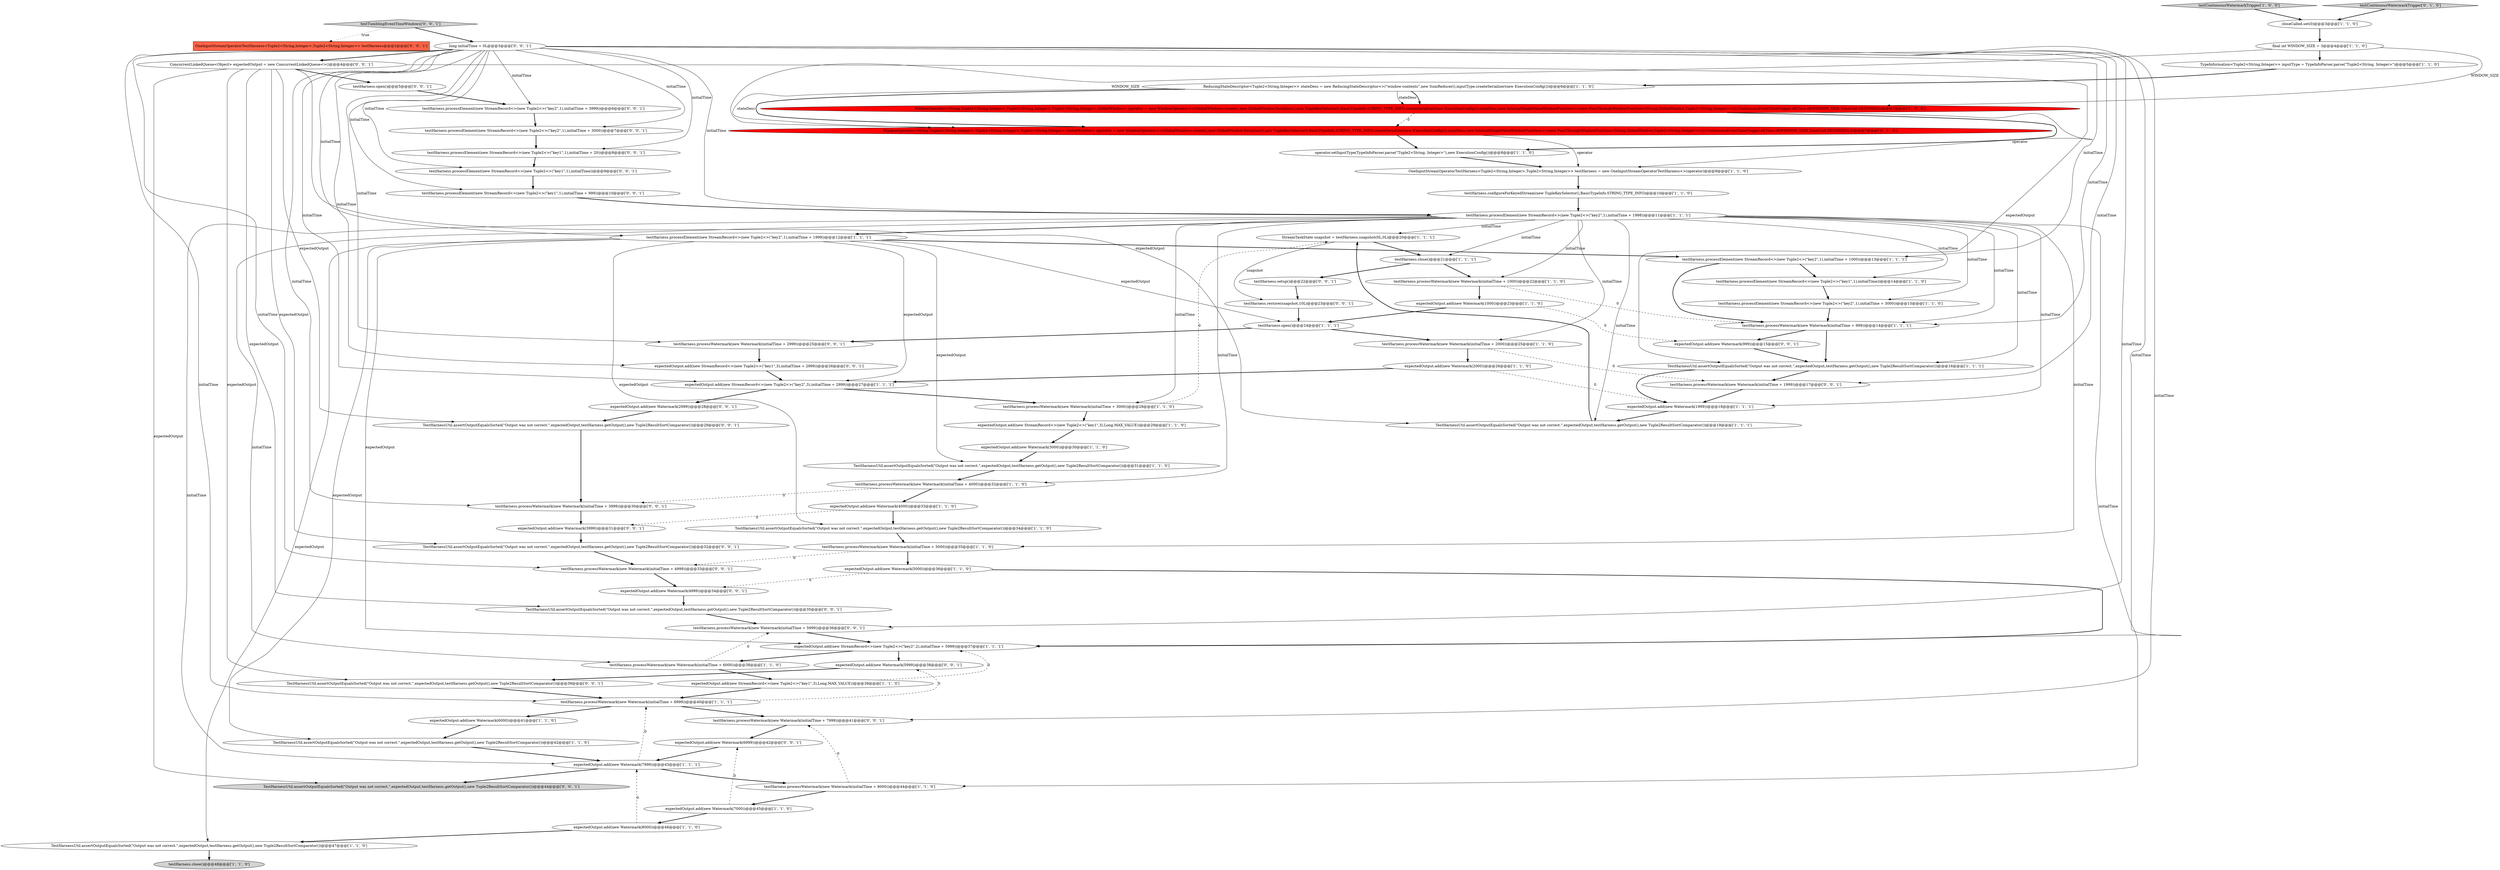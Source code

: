 digraph {
24 [style = filled, label = "StreamTaskState snapshot = testHarness.snapshot(0L,0L)@@@20@@@['1', '1', '1']", fillcolor = white, shape = ellipse image = "AAA0AAABBB1BBB"];
2 [style = filled, label = "testHarness.open()@@@24@@@['1', '1', '1']", fillcolor = white, shape = ellipse image = "AAA0AAABBB1BBB"];
13 [style = filled, label = "testHarness.processWatermark(new Watermark(initialTime + 8000))@@@44@@@['1', '1', '0']", fillcolor = white, shape = ellipse image = "AAA0AAABBB1BBB"];
41 [style = filled, label = "testHarness.processWatermark(new Watermark(initialTime + 1000))@@@22@@@['1', '1', '0']", fillcolor = white, shape = ellipse image = "AAA0AAABBB1BBB"];
23 [style = filled, label = "expectedOutput.add(new StreamRecord<>(new Tuple2<>(\"key2\",3),initialTime + 2999))@@@27@@@['1', '1', '1']", fillcolor = white, shape = ellipse image = "AAA0AAABBB1BBB"];
4 [style = filled, label = "expectedOutput.add(new StreamRecord<>(new Tuple2<>(\"key2\",2),initialTime + 5999))@@@37@@@['1', '1', '1']", fillcolor = white, shape = ellipse image = "AAA0AAABBB1BBB"];
52 [style = filled, label = "testHarness.setup()@@@22@@@['0', '0', '1']", fillcolor = white, shape = ellipse image = "AAA0AAABBB3BBB"];
33 [style = filled, label = "ReducingStateDescriptor<Tuple2<String,Integer>> stateDesc = new ReducingStateDescriptor<>(\"window-contents\",new SumReducer(),inputType.createSerializer(new ExecutionConfig()))@@@6@@@['1', '1', '0']", fillcolor = white, shape = ellipse image = "AAA0AAABBB1BBB"];
58 [style = filled, label = "expectedOutput.add(new Watermark(5999))@@@38@@@['0', '0', '1']", fillcolor = white, shape = ellipse image = "AAA0AAABBB3BBB"];
16 [style = filled, label = "expectedOutput.add(new Watermark(2000))@@@26@@@['1', '1', '0']", fillcolor = white, shape = ellipse image = "AAA0AAABBB1BBB"];
5 [style = filled, label = "OneInputStreamOperatorTestHarness<Tuple2<String,Integer>,Tuple2<String,Integer>> testHarness = new OneInputStreamOperatorTestHarness<>(operator)@@@9@@@['1', '1', '0']", fillcolor = white, shape = ellipse image = "AAA0AAABBB1BBB"];
59 [style = filled, label = "testHarness.processElement(new StreamRecord<>(new Tuple2<>(\"key1\",1),initialTime + 20))@@@8@@@['0', '0', '1']", fillcolor = white, shape = ellipse image = "AAA0AAABBB3BBB"];
71 [style = filled, label = "expectedOutput.add(new Watermark(6999))@@@42@@@['0', '0', '1']", fillcolor = white, shape = ellipse image = "AAA0AAABBB3BBB"];
29 [style = filled, label = "TypeInformation<Tuple2<String,Integer>> inputType = TypeInfoParser.parse(\"Tuple2<String, Integer>\")@@@5@@@['1', '1', '0']", fillcolor = white, shape = ellipse image = "AAA0AAABBB1BBB"];
57 [style = filled, label = "testHarness.processElement(new StreamRecord<>(new Tuple2<>(\"key1\",1),initialTime + 999))@@@10@@@['0', '0', '1']", fillcolor = white, shape = ellipse image = "AAA0AAABBB3BBB"];
34 [style = filled, label = "TestHarnessUtil.assertOutputEqualsSorted(\"Output was not correct.\",expectedOutput,testHarness.getOutput(),new Tuple2ResultSortComparator())@@@19@@@['1', '1', '1']", fillcolor = white, shape = ellipse image = "AAA0AAABBB1BBB"];
3 [style = filled, label = "testHarness.processWatermark(new Watermark(initialTime + 4000))@@@32@@@['1', '1', '0']", fillcolor = white, shape = ellipse image = "AAA0AAABBB1BBB"];
11 [style = filled, label = "testHarness.processElement(new StreamRecord<>(new Tuple2<>(\"key2\",1),initialTime + 1999))@@@12@@@['1', '1', '1']", fillcolor = white, shape = ellipse image = "AAA0AAABBB1BBB"];
7 [style = filled, label = "testHarness.processWatermark(new Watermark(initialTime + 2000))@@@25@@@['1', '1', '0']", fillcolor = white, shape = ellipse image = "AAA0AAABBB1BBB"];
67 [style = filled, label = "expectedOutput.add(new Watermark(4999))@@@34@@@['0', '0', '1']", fillcolor = white, shape = ellipse image = "AAA0AAABBB3BBB"];
70 [style = filled, label = "TestHarnessUtil.assertOutputEqualsSorted(\"Output was not correct.\",expectedOutput,testHarness.getOutput(),new Tuple2ResultSortComparator())@@@29@@@['0', '0', '1']", fillcolor = white, shape = ellipse image = "AAA0AAABBB3BBB"];
6 [style = filled, label = "TestHarnessUtil.assertOutputEqualsSorted(\"Output was not correct.\",expectedOutput,testHarness.getOutput(),new Tuple2ResultSortComparator())@@@42@@@['1', '1', '0']", fillcolor = white, shape = ellipse image = "AAA0AAABBB1BBB"];
15 [style = filled, label = "expectedOutput.add(new Watermark(7000))@@@45@@@['1', '1', '0']", fillcolor = white, shape = ellipse image = "AAA0AAABBB1BBB"];
18 [style = filled, label = "operator.setInputType(TypeInfoParser.parse(\"Tuple2<String, Integer>\"),new ExecutionConfig())@@@8@@@['1', '1', '0']", fillcolor = white, shape = ellipse image = "AAA0AAABBB1BBB"];
73 [style = filled, label = "expectedOutput.add(new Watermark(2999))@@@28@@@['0', '0', '1']", fillcolor = white, shape = ellipse image = "AAA0AAABBB3BBB"];
21 [style = filled, label = "testHarness.processWatermark(new Watermark(initialTime + 6999))@@@40@@@['1', '1', '1']", fillcolor = white, shape = ellipse image = "AAA0AAABBB1BBB"];
37 [style = filled, label = "testContinuousWatermarkTrigger['1', '0', '0']", fillcolor = lightgray, shape = diamond image = "AAA0AAABBB1BBB"];
25 [style = filled, label = "TestHarnessUtil.assertOutputEqualsSorted(\"Output was not correct.\",expectedOutput,testHarness.getOutput(),new Tuple2ResultSortComparator())@@@31@@@['1', '1', '0']", fillcolor = white, shape = ellipse image = "AAA0AAABBB1BBB"];
1 [style = filled, label = "final int WINDOW_SIZE = 3@@@4@@@['1', '1', '0']", fillcolor = white, shape = ellipse image = "AAA0AAABBB1BBB"];
64 [style = filled, label = "testHarness.processElement(new StreamRecord<>(new Tuple2<>(\"key2\",1),initialTime + 3000))@@@7@@@['0', '0', '1']", fillcolor = white, shape = ellipse image = "AAA0AAABBB3BBB"];
8 [style = filled, label = "expectedOutput.add(new Watermark(4000))@@@33@@@['1', '1', '0']", fillcolor = white, shape = ellipse image = "AAA0AAABBB1BBB"];
65 [style = filled, label = "long initialTime = 0L@@@3@@@['0', '0', '1']", fillcolor = white, shape = ellipse image = "AAA0AAABBB3BBB"];
62 [style = filled, label = "TestHarnessUtil.assertOutputEqualsSorted(\"Output was not correct.\",expectedOutput,testHarness.getOutput(),new Tuple2ResultSortComparator())@@@39@@@['0', '0', '1']", fillcolor = white, shape = ellipse image = "AAA0AAABBB3BBB"];
19 [style = filled, label = "testHarness.close()@@@48@@@['1', '1', '0']", fillcolor = lightgray, shape = ellipse image = "AAA0AAABBB1BBB"];
61 [style = filled, label = "testHarness.processWatermark(new Watermark(initialTime + 5999))@@@36@@@['0', '0', '1']", fillcolor = white, shape = ellipse image = "AAA0AAABBB3BBB"];
48 [style = filled, label = "WindowOperator<String,Tuple2<String,Integer>,Tuple2<String,Integer>,Tuple2<String,Integer>,GlobalWindow> operator = new WindowOperator<>(GlobalWindows.create(),new GlobalWindow.Serializer(),new TupleKeySelector(),BasicTypeInfo.STRING_TYPE_INFO.createSerializer(new ExecutionConfig()),stateDesc,new InternalSingleValueWindowFunction<>(new PassThroughWindowFunction<String,GlobalWindow,Tuple2<String,Integer>>()),ContinuousEventTimeTrigger.of(Time.of(WINDOW_SIZE,TimeUnit.SECONDS)),0)@@@7@@@['0', '1', '0']", fillcolor = red, shape = ellipse image = "AAA1AAABBB2BBB"];
77 [style = filled, label = "testHarness.open()@@@5@@@['0', '0', '1']", fillcolor = white, shape = ellipse image = "AAA0AAABBB3BBB"];
45 [style = filled, label = "testHarness.close()@@@21@@@['1', '1', '1']", fillcolor = white, shape = ellipse image = "AAA0AAABBB1BBB"];
32 [style = filled, label = "closeCalled.set(0)@@@3@@@['1', '1', '0']", fillcolor = white, shape = ellipse image = "AAA0AAABBB1BBB"];
31 [style = filled, label = "expectedOutput.add(new StreamRecord<>(new Tuple2<>(\"key1\",3),Long.MAX_VALUE))@@@39@@@['1', '1', '0']", fillcolor = white, shape = ellipse image = "AAA0AAABBB1BBB"];
12 [style = filled, label = "expectedOutput.add(new Watermark(5000))@@@36@@@['1', '1', '0']", fillcolor = white, shape = ellipse image = "AAA0AAABBB1BBB"];
20 [style = filled, label = "testHarness.processElement(new StreamRecord<>(new Tuple2<>(\"key2\",1),initialTime + 3000))@@@15@@@['1', '1', '0']", fillcolor = white, shape = ellipse image = "AAA0AAABBB1BBB"];
50 [style = filled, label = "expectedOutput.add(new StreamRecord<>(new Tuple2<>(\"key1\",3),initialTime + 2999))@@@26@@@['0', '0', '1']", fillcolor = white, shape = ellipse image = "AAA0AAABBB3BBB"];
54 [style = filled, label = "TestHarnessUtil.assertOutputEqualsSorted(\"Output was not correct.\",expectedOutput,testHarness.getOutput(),new Tuple2ResultSortComparator())@@@32@@@['0', '0', '1']", fillcolor = white, shape = ellipse image = "AAA0AAABBB3BBB"];
72 [style = filled, label = "ConcurrentLinkedQueue<Object> expectedOutput = new ConcurrentLinkedQueue<>()@@@4@@@['0', '0', '1']", fillcolor = white, shape = ellipse image = "AAA0AAABBB3BBB"];
60 [style = filled, label = "expectedOutput.add(new Watermark(999))@@@15@@@['0', '0', '1']", fillcolor = white, shape = ellipse image = "AAA0AAABBB3BBB"];
74 [style = filled, label = "testHarness.processWatermark(new Watermark(initialTime + 3999))@@@30@@@['0', '0', '1']", fillcolor = white, shape = ellipse image = "AAA0AAABBB3BBB"];
76 [style = filled, label = "testTumblingEventTimeWindows['0', '0', '1']", fillcolor = lightgray, shape = diamond image = "AAA0AAABBB3BBB"];
9 [style = filled, label = "testHarness.processElement(new StreamRecord<>(new Tuple2<>(\"key2\",1),initialTime + 1000))@@@13@@@['1', '1', '1']", fillcolor = white, shape = ellipse image = "AAA0AAABBB1BBB"];
22 [style = filled, label = "WindowOperator<String,Tuple2<String,Integer>,Tuple2<String,Integer>,Tuple2<String,Integer>,GlobalWindow> operator = new WindowOperator<>(GlobalWindows.create(),new GlobalWindow.Serializer(),new TupleKeySelector(),BasicTypeInfo.STRING_TYPE_INFO.createSerializer(new ExecutionConfig()),stateDesc,new InternalSingleValueWindowFunction<>(new PassThroughWindowFunction<String,GlobalWindow,Tuple2<String,Integer>>()),ContinuousEventTimeTrigger.of(Time.of(WINDOW_SIZE,TimeUnit.SECONDS)))@@@7@@@['1', '0', '0']", fillcolor = red, shape = ellipse image = "AAA1AAABBB1BBB"];
39 [style = filled, label = "testHarness.processWatermark(new Watermark(initialTime + 999))@@@14@@@['1', '1', '1']", fillcolor = white, shape = ellipse image = "AAA0AAABBB1BBB"];
28 [style = filled, label = "expectedOutput.add(new Watermark(6000))@@@41@@@['1', '1', '0']", fillcolor = white, shape = ellipse image = "AAA0AAABBB1BBB"];
42 [style = filled, label = "expectedOutput.add(new Watermark(3000))@@@30@@@['1', '1', '0']", fillcolor = white, shape = ellipse image = "AAA0AAABBB1BBB"];
47 [style = filled, label = "testContinuousWatermarkTrigger['0', '1', '0']", fillcolor = lightgray, shape = diamond image = "AAA0AAABBB2BBB"];
36 [style = filled, label = "expectedOutput.add(new StreamRecord<>(new Tuple2<>(\"key1\",3),Long.MAX_VALUE))@@@29@@@['1', '1', '0']", fillcolor = white, shape = ellipse image = "AAA0AAABBB1BBB"];
14 [style = filled, label = "testHarness.processWatermark(new Watermark(initialTime + 3000))@@@28@@@['1', '1', '0']", fillcolor = white, shape = ellipse image = "AAA0AAABBB1BBB"];
51 [style = filled, label = "TestHarnessUtil.assertOutputEqualsSorted(\"Output was not correct.\",expectedOutput,testHarness.getOutput(),new Tuple2ResultSortComparator())@@@35@@@['0', '0', '1']", fillcolor = white, shape = ellipse image = "AAA0AAABBB3BBB"];
53 [style = filled, label = "expectedOutput.add(new Watermark(3999))@@@31@@@['0', '0', '1']", fillcolor = white, shape = ellipse image = "AAA0AAABBB3BBB"];
30 [style = filled, label = "testHarness.processElement(new StreamRecord<>(new Tuple2<>(\"key2\",1),initialTime + 1998))@@@11@@@['1', '1', '1']", fillcolor = white, shape = ellipse image = "AAA0AAABBB1BBB"];
0 [style = filled, label = "TestHarnessUtil.assertOutputEqualsSorted(\"Output was not correct.\",expectedOutput,testHarness.getOutput(),new Tuple2ResultSortComparator())@@@47@@@['1', '1', '0']", fillcolor = white, shape = ellipse image = "AAA0AAABBB1BBB"];
38 [style = filled, label = "TestHarnessUtil.assertOutputEqualsSorted(\"Output was not correct.\",expectedOutput,testHarness.getOutput(),new Tuple2ResultSortComparator())@@@16@@@['1', '1', '1']", fillcolor = white, shape = ellipse image = "AAA0AAABBB1BBB"];
75 [style = filled, label = "OneInputStreamOperatorTestHarness<Tuple2<String,Integer>,Tuple2<String,Integer>> testHarness@@@2@@@['0', '0', '1']", fillcolor = tomato, shape = box image = "AAA0AAABBB3BBB"];
44 [style = filled, label = "expectedOutput.add(new Watermark(1999))@@@18@@@['1', '1', '1']", fillcolor = white, shape = ellipse image = "AAA0AAABBB1BBB"];
35 [style = filled, label = "testHarness.processWatermark(new Watermark(initialTime + 5000))@@@35@@@['1', '1', '0']", fillcolor = white, shape = ellipse image = "AAA0AAABBB1BBB"];
56 [style = filled, label = "testHarness.processWatermark(new Watermark(initialTime + 7999))@@@41@@@['0', '0', '1']", fillcolor = white, shape = ellipse image = "AAA0AAABBB3BBB"];
27 [style = filled, label = "testHarness.configureForKeyedStream(new TupleKeySelector(),BasicTypeInfo.STRING_TYPE_INFO)@@@10@@@['1', '1', '0']", fillcolor = white, shape = ellipse image = "AAA0AAABBB1BBB"];
55 [style = filled, label = "TestHarnessUtil.assertOutputEqualsSorted(\"Output was not correct.\",expectedOutput,testHarness.getOutput(),new Tuple2ResultSortComparator())@@@44@@@['0', '0', '1']", fillcolor = lightgray, shape = ellipse image = "AAA0AAABBB3BBB"];
46 [style = filled, label = "expectedOutput.add(new Watermark(8000))@@@46@@@['1', '1', '0']", fillcolor = white, shape = ellipse image = "AAA0AAABBB1BBB"];
63 [style = filled, label = "testHarness.restore(snapshot,10L)@@@23@@@['0', '0', '1']", fillcolor = white, shape = ellipse image = "AAA0AAABBB3BBB"];
40 [style = filled, label = "testHarness.processWatermark(new Watermark(initialTime + 6000))@@@38@@@['1', '1', '0']", fillcolor = white, shape = ellipse image = "AAA0AAABBB1BBB"];
66 [style = filled, label = "testHarness.processWatermark(new Watermark(initialTime + 4999))@@@33@@@['0', '0', '1']", fillcolor = white, shape = ellipse image = "AAA0AAABBB3BBB"];
68 [style = filled, label = "testHarness.processWatermark(new Watermark(initialTime + 2999))@@@25@@@['0', '0', '1']", fillcolor = white, shape = ellipse image = "AAA0AAABBB3BBB"];
17 [style = filled, label = "testHarness.processElement(new StreamRecord<>(new Tuple2<>(\"key1\",1),initialTime))@@@14@@@['1', '1', '0']", fillcolor = white, shape = ellipse image = "AAA0AAABBB1BBB"];
10 [style = filled, label = "expectedOutput.add(new Watermark(1000))@@@23@@@['1', '1', '0']", fillcolor = white, shape = ellipse image = "AAA0AAABBB1BBB"];
78 [style = filled, label = "testHarness.processElement(new StreamRecord<>(new Tuple2<>(\"key1\",1),initialTime))@@@9@@@['0', '0', '1']", fillcolor = white, shape = ellipse image = "AAA0AAABBB3BBB"];
49 [style = filled, label = "testHarness.processWatermark(new Watermark(initialTime + 1999))@@@17@@@['0', '0', '1']", fillcolor = white, shape = ellipse image = "AAA0AAABBB3BBB"];
26 [style = filled, label = "TestHarnessUtil.assertOutputEqualsSorted(\"Output was not correct.\",expectedOutput,testHarness.getOutput(),new Tuple2ResultSortComparator())@@@34@@@['1', '1', '0']", fillcolor = white, shape = ellipse image = "AAA0AAABBB1BBB"];
43 [style = filled, label = "expectedOutput.add(new Watermark(7999))@@@43@@@['1', '1', '1']", fillcolor = white, shape = ellipse image = "AAA0AAABBB1BBB"];
69 [style = filled, label = "testHarness.processElement(new StreamRecord<>(new Tuple2<>(\"key2\",1),initialTime + 3999))@@@6@@@['0', '0', '1']", fillcolor = white, shape = ellipse image = "AAA0AAABBB3BBB"];
14->24 [style = dashed, label="0"];
6->43 [style = bold, label=""];
13->56 [style = dashed, label="0"];
28->6 [style = bold, label=""];
11->26 [style = solid, label="expectedOutput"];
65->74 [style = solid, label="initialTime"];
46->0 [style = bold, label=""];
43->55 [style = bold, label=""];
38->44 [style = bold, label=""];
72->51 [style = solid, label="expectedOutput"];
68->50 [style = bold, label=""];
30->17 [style = solid, label="initialTime"];
7->49 [style = dashed, label="0"];
30->13 [style = solid, label="initialTime"];
72->38 [style = solid, label="expectedOutput"];
31->21 [style = bold, label=""];
53->54 [style = bold, label=""];
11->9 [style = bold, label=""];
30->35 [style = solid, label="initialTime"];
24->63 [style = solid, label="snapshot"];
59->78 [style = bold, label=""];
21->28 [style = bold, label=""];
11->25 [style = solid, label="expectedOutput"];
39->60 [style = bold, label=""];
23->73 [style = bold, label=""];
11->6 [style = solid, label="expectedOutput"];
30->11 [style = bold, label=""];
58->62 [style = bold, label=""];
34->24 [style = bold, label=""];
21->56 [style = bold, label=""];
38->49 [style = bold, label=""];
51->61 [style = bold, label=""];
22->5 [style = solid, label="operator"];
7->16 [style = bold, label=""];
26->35 [style = bold, label=""];
33->48 [style = bold, label=""];
46->43 [style = dashed, label="0"];
39->38 [style = bold, label=""];
37->32 [style = bold, label=""];
3->74 [style = dashed, label="0"];
31->4 [style = dashed, label="0"];
40->31 [style = bold, label=""];
48->18 [style = bold, label=""];
70->74 [style = bold, label=""];
33->22 [style = solid, label="stateDesc"];
30->14 [style = solid, label="initialTime"];
35->12 [style = bold, label=""];
17->20 [style = bold, label=""];
72->62 [style = solid, label="expectedOutput"];
33->48 [style = solid, label="stateDesc"];
45->41 [style = bold, label=""];
9->39 [style = bold, label=""];
50->23 [style = bold, label=""];
0->19 [style = bold, label=""];
66->67 [style = bold, label=""];
65->57 [style = solid, label="initialTime"];
72->34 [style = solid, label="expectedOutput"];
27->30 [style = bold, label=""];
63->2 [style = bold, label=""];
72->77 [style = bold, label=""];
25->3 [style = bold, label=""];
56->71 [style = bold, label=""];
11->4 [style = solid, label="expectedOutput"];
9->17 [style = bold, label=""];
69->64 [style = bold, label=""];
54->66 [style = bold, label=""];
76->75 [style = dotted, label="true"];
30->40 [style = solid, label="initialTime"];
35->66 [style = dashed, label="0"];
23->14 [style = bold, label=""];
43->13 [style = bold, label=""];
65->30 [style = solid, label="initialTime"];
65->21 [style = solid, label="initialTime"];
22->18 [style = bold, label=""];
30->45 [style = solid, label="initialTime"];
65->11 [style = solid, label="initialTime"];
65->72 [style = bold, label=""];
1->48 [style = solid, label="WINDOW_SIZE"];
65->61 [style = solid, label="initialTime"];
48->5 [style = solid, label="operator"];
44->34 [style = bold, label=""];
65->9 [style = solid, label="initialTime"];
57->30 [style = bold, label=""];
20->39 [style = bold, label=""];
30->24 [style = solid, label="initialTime"];
10->2 [style = bold, label=""];
67->51 [style = bold, label=""];
11->2 [style = solid, label="expectedOutput"];
13->15 [style = bold, label=""];
45->52 [style = bold, label=""];
65->49 [style = solid, label="initialTime"];
52->63 [style = bold, label=""];
36->42 [style = bold, label=""];
65->78 [style = solid, label="initialTime"];
30->3 [style = solid, label="initialTime"];
14->36 [style = bold, label=""];
65->50 [style = solid, label="initialTime"];
65->64 [style = solid, label="initialTime"];
42->25 [style = bold, label=""];
49->44 [style = bold, label=""];
16->44 [style = dashed, label="0"];
77->69 [style = bold, label=""];
72->70 [style = solid, label="expectedOutput"];
16->23 [style = bold, label=""];
41->10 [style = bold, label=""];
64->59 [style = bold, label=""];
73->70 [style = bold, label=""];
30->20 [style = solid, label="initialTime"];
11->23 [style = solid, label="expectedOutput"];
60->38 [style = bold, label=""];
65->23 [style = solid, label="initialTime"];
43->21 [style = dashed, label="0"];
12->67 [style = dashed, label="0"];
24->45 [style = bold, label=""];
65->66 [style = solid, label="initialTime"];
65->68 [style = solid, label="initialTime"];
47->32 [style = bold, label=""];
4->58 [style = bold, label=""];
30->39 [style = solid, label="initialTime"];
30->41 [style = solid, label="initialTime"];
65->4 [style = solid, label="initialTime"];
30->7 [style = solid, label="initialTime"];
3->8 [style = bold, label=""];
32->1 [style = bold, label=""];
72->55 [style = solid, label="expectedOutput"];
41->39 [style = dashed, label="0"];
65->59 [style = solid, label="initialTime"];
1->29 [style = bold, label=""];
30->38 [style = solid, label="initialTime"];
1->22 [style = solid, label="WINDOW_SIZE"];
61->4 [style = bold, label=""];
33->22 [style = bold, label=""];
22->48 [style = dashed, label="0"];
4->40 [style = bold, label=""];
21->58 [style = dashed, label="0"];
8->53 [style = dashed, label="0"];
15->71 [style = dashed, label="0"];
11->0 [style = solid, label="expectedOutput"];
65->69 [style = solid, label="initialTime"];
74->53 [style = bold, label=""];
30->34 [style = solid, label="initialTime"];
30->43 [style = solid, label="initialTime"];
78->57 [style = bold, label=""];
40->61 [style = dashed, label="0"];
29->33 [style = bold, label=""];
12->4 [style = bold, label=""];
71->43 [style = bold, label=""];
18->5 [style = bold, label=""];
65->56 [style = solid, label="initialTime"];
10->60 [style = dashed, label="0"];
76->65 [style = bold, label=""];
30->44 [style = solid, label="initialTime"];
15->46 [style = bold, label=""];
5->27 [style = bold, label=""];
2->7 [style = bold, label=""];
2->68 [style = bold, label=""];
65->39 [style = solid, label="initialTime"];
72->54 [style = solid, label="expectedOutput"];
62->21 [style = bold, label=""];
8->26 [style = bold, label=""];
}
